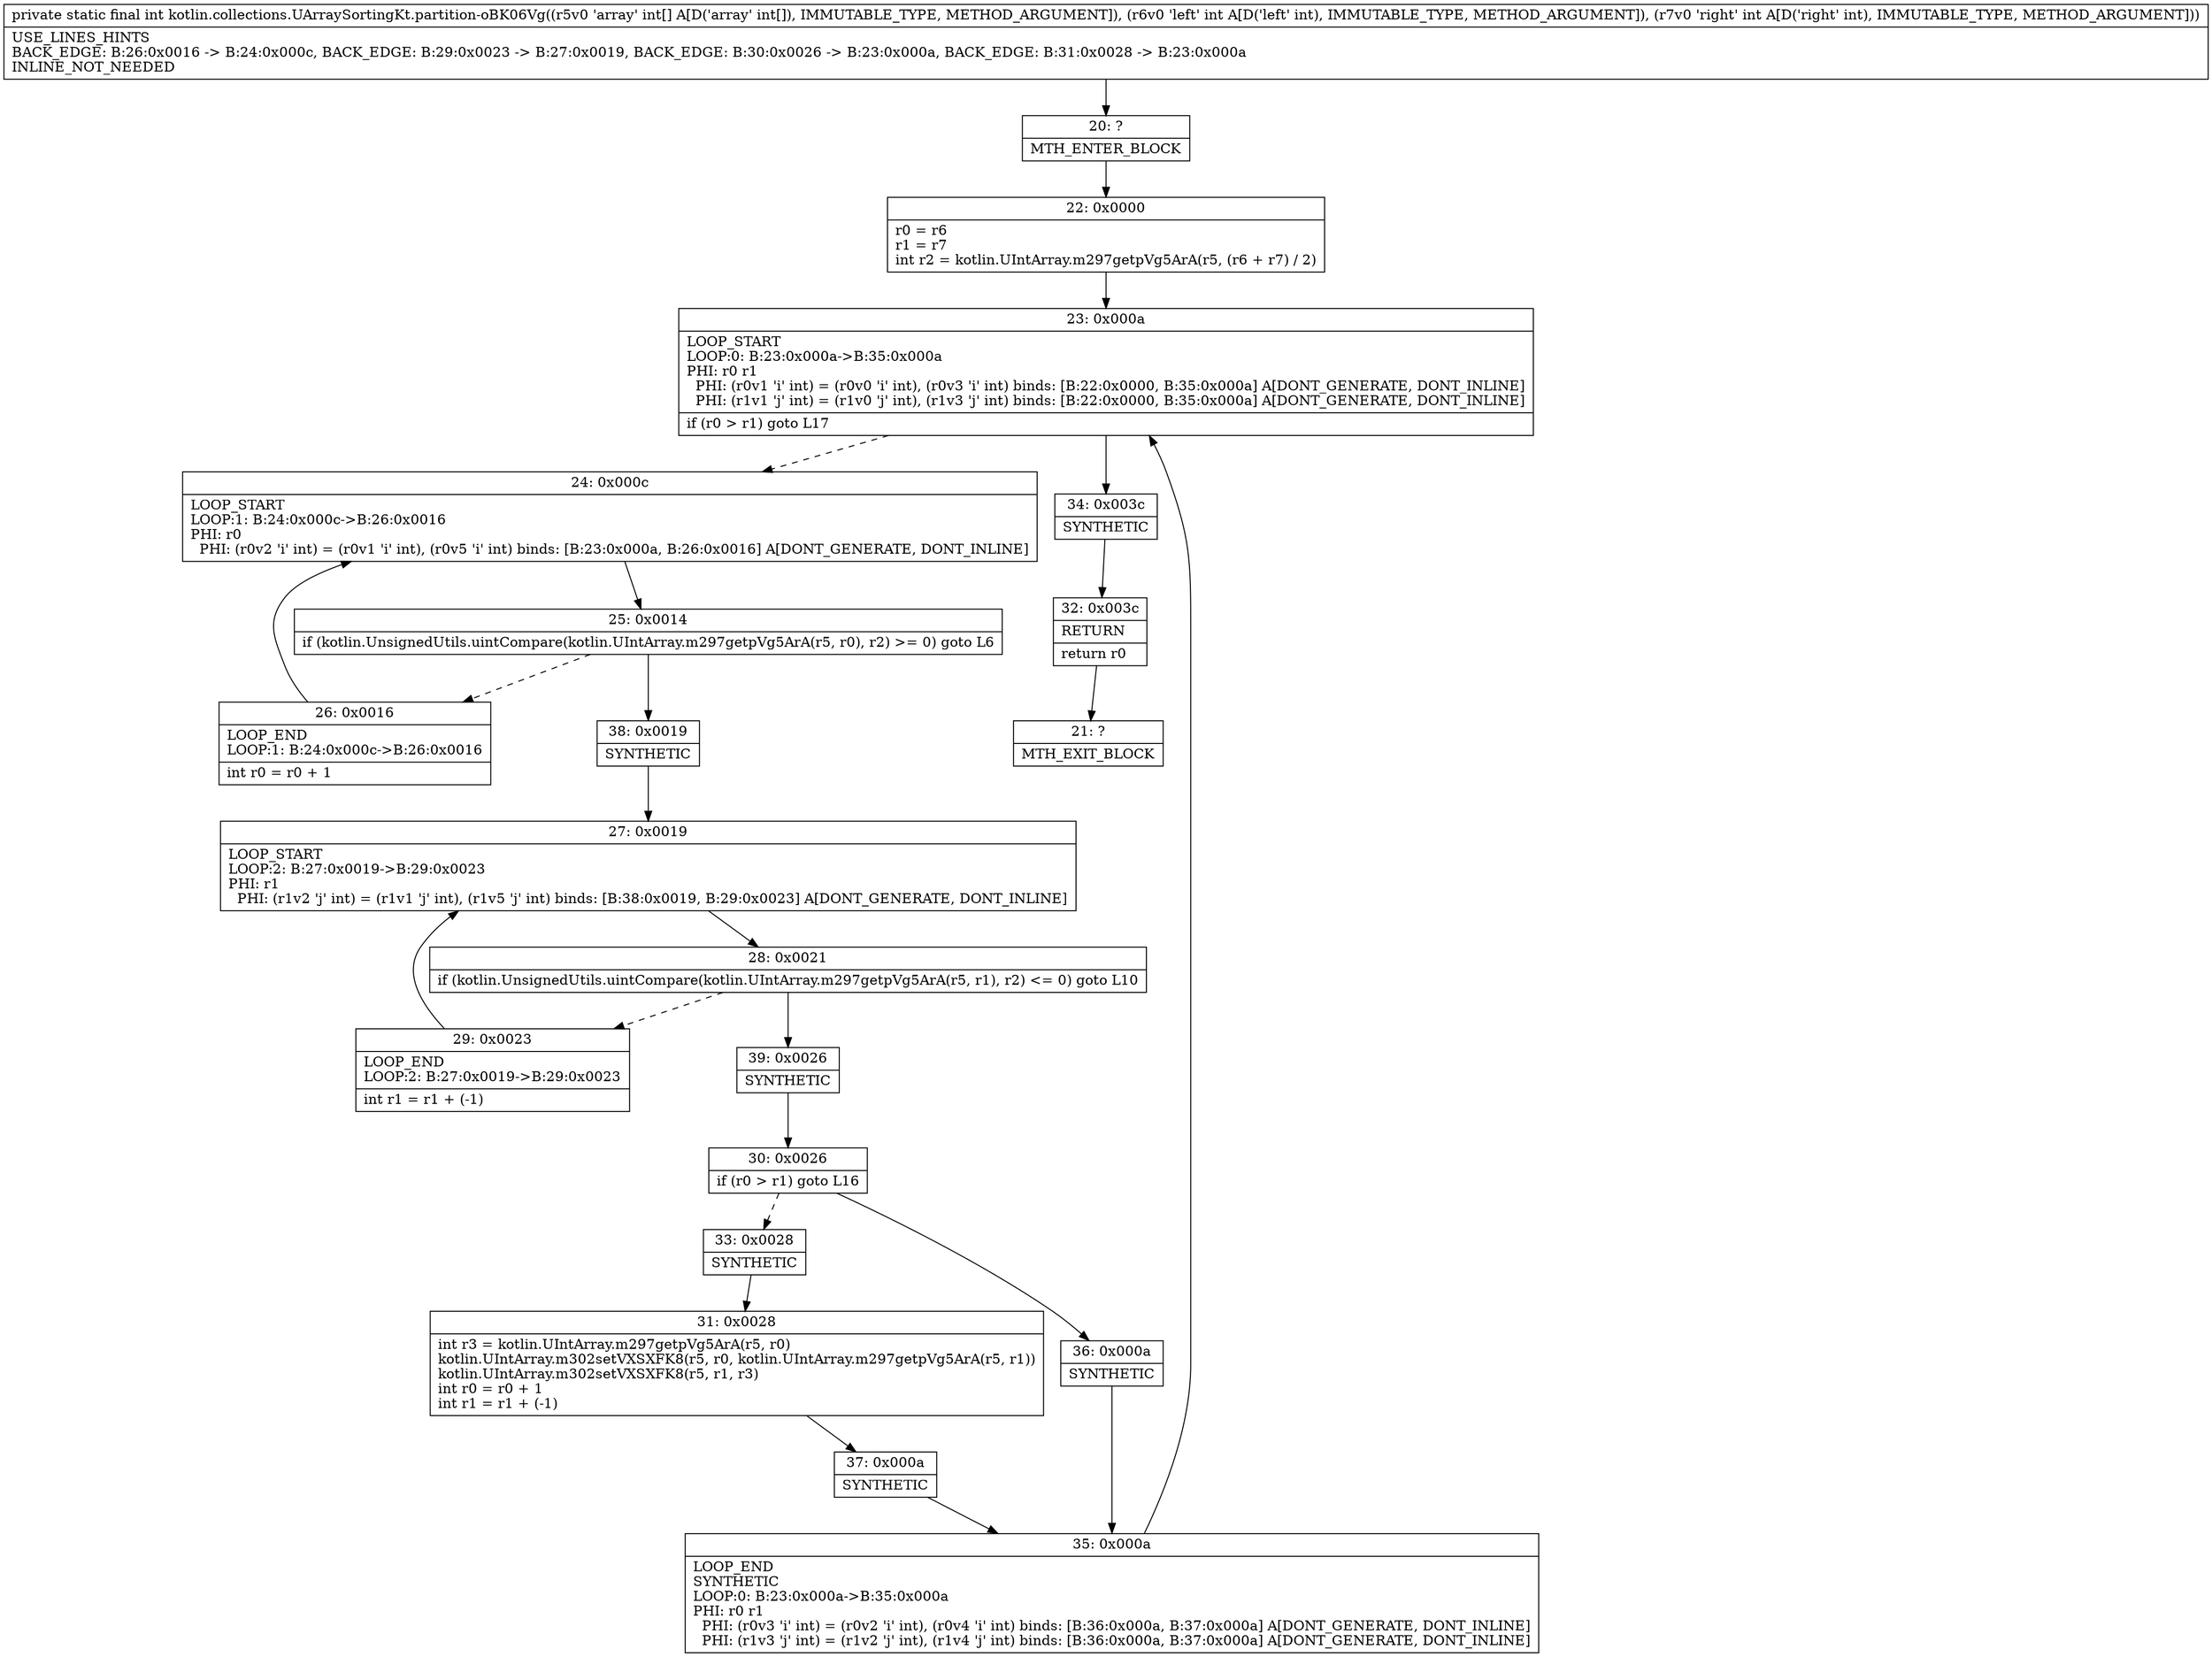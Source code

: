 digraph "CFG forkotlin.collections.UArraySortingKt.partition\-oBK06Vg([III)I" {
Node_20 [shape=record,label="{20\:\ ?|MTH_ENTER_BLOCK\l}"];
Node_22 [shape=record,label="{22\:\ 0x0000|r0 = r6\lr1 = r7\lint r2 = kotlin.UIntArray.m297getpVg5ArA(r5, (r6 + r7) \/ 2)\l}"];
Node_23 [shape=record,label="{23\:\ 0x000a|LOOP_START\lLOOP:0: B:23:0x000a\-\>B:35:0x000a\lPHI: r0 r1 \l  PHI: (r0v1 'i' int) = (r0v0 'i' int), (r0v3 'i' int) binds: [B:22:0x0000, B:35:0x000a] A[DONT_GENERATE, DONT_INLINE]\l  PHI: (r1v1 'j' int) = (r1v0 'j' int), (r1v3 'j' int) binds: [B:22:0x0000, B:35:0x000a] A[DONT_GENERATE, DONT_INLINE]\l|if (r0 \> r1) goto L17\l}"];
Node_24 [shape=record,label="{24\:\ 0x000c|LOOP_START\lLOOP:1: B:24:0x000c\-\>B:26:0x0016\lPHI: r0 \l  PHI: (r0v2 'i' int) = (r0v1 'i' int), (r0v5 'i' int) binds: [B:23:0x000a, B:26:0x0016] A[DONT_GENERATE, DONT_INLINE]\l}"];
Node_25 [shape=record,label="{25\:\ 0x0014|if (kotlin.UnsignedUtils.uintCompare(kotlin.UIntArray.m297getpVg5ArA(r5, r0), r2) \>= 0) goto L6\l}"];
Node_26 [shape=record,label="{26\:\ 0x0016|LOOP_END\lLOOP:1: B:24:0x000c\-\>B:26:0x0016\l|int r0 = r0 + 1\l}"];
Node_38 [shape=record,label="{38\:\ 0x0019|SYNTHETIC\l}"];
Node_27 [shape=record,label="{27\:\ 0x0019|LOOP_START\lLOOP:2: B:27:0x0019\-\>B:29:0x0023\lPHI: r1 \l  PHI: (r1v2 'j' int) = (r1v1 'j' int), (r1v5 'j' int) binds: [B:38:0x0019, B:29:0x0023] A[DONT_GENERATE, DONT_INLINE]\l}"];
Node_28 [shape=record,label="{28\:\ 0x0021|if (kotlin.UnsignedUtils.uintCompare(kotlin.UIntArray.m297getpVg5ArA(r5, r1), r2) \<= 0) goto L10\l}"];
Node_29 [shape=record,label="{29\:\ 0x0023|LOOP_END\lLOOP:2: B:27:0x0019\-\>B:29:0x0023\l|int r1 = r1 + (\-1)\l}"];
Node_39 [shape=record,label="{39\:\ 0x0026|SYNTHETIC\l}"];
Node_30 [shape=record,label="{30\:\ 0x0026|if (r0 \> r1) goto L16\l}"];
Node_33 [shape=record,label="{33\:\ 0x0028|SYNTHETIC\l}"];
Node_31 [shape=record,label="{31\:\ 0x0028|int r3 = kotlin.UIntArray.m297getpVg5ArA(r5, r0)\lkotlin.UIntArray.m302setVXSXFK8(r5, r0, kotlin.UIntArray.m297getpVg5ArA(r5, r1))\lkotlin.UIntArray.m302setVXSXFK8(r5, r1, r3)\lint r0 = r0 + 1\lint r1 = r1 + (\-1)\l}"];
Node_37 [shape=record,label="{37\:\ 0x000a|SYNTHETIC\l}"];
Node_35 [shape=record,label="{35\:\ 0x000a|LOOP_END\lSYNTHETIC\lLOOP:0: B:23:0x000a\-\>B:35:0x000a\lPHI: r0 r1 \l  PHI: (r0v3 'i' int) = (r0v2 'i' int), (r0v4 'i' int) binds: [B:36:0x000a, B:37:0x000a] A[DONT_GENERATE, DONT_INLINE]\l  PHI: (r1v3 'j' int) = (r1v2 'j' int), (r1v4 'j' int) binds: [B:36:0x000a, B:37:0x000a] A[DONT_GENERATE, DONT_INLINE]\l}"];
Node_36 [shape=record,label="{36\:\ 0x000a|SYNTHETIC\l}"];
Node_34 [shape=record,label="{34\:\ 0x003c|SYNTHETIC\l}"];
Node_32 [shape=record,label="{32\:\ 0x003c|RETURN\l|return r0\l}"];
Node_21 [shape=record,label="{21\:\ ?|MTH_EXIT_BLOCK\l}"];
MethodNode[shape=record,label="{private static final int kotlin.collections.UArraySortingKt.partition\-oBK06Vg((r5v0 'array' int[] A[D('array' int[]), IMMUTABLE_TYPE, METHOD_ARGUMENT]), (r6v0 'left' int A[D('left' int), IMMUTABLE_TYPE, METHOD_ARGUMENT]), (r7v0 'right' int A[D('right' int), IMMUTABLE_TYPE, METHOD_ARGUMENT]))  | USE_LINES_HINTS\lBACK_EDGE: B:26:0x0016 \-\> B:24:0x000c, BACK_EDGE: B:29:0x0023 \-\> B:27:0x0019, BACK_EDGE: B:30:0x0026 \-\> B:23:0x000a, BACK_EDGE: B:31:0x0028 \-\> B:23:0x000a\lINLINE_NOT_NEEDED\l}"];
MethodNode -> Node_20;Node_20 -> Node_22;
Node_22 -> Node_23;
Node_23 -> Node_24[style=dashed];
Node_23 -> Node_34;
Node_24 -> Node_25;
Node_25 -> Node_26[style=dashed];
Node_25 -> Node_38;
Node_26 -> Node_24;
Node_38 -> Node_27;
Node_27 -> Node_28;
Node_28 -> Node_29[style=dashed];
Node_28 -> Node_39;
Node_29 -> Node_27;
Node_39 -> Node_30;
Node_30 -> Node_33[style=dashed];
Node_30 -> Node_36;
Node_33 -> Node_31;
Node_31 -> Node_37;
Node_37 -> Node_35;
Node_35 -> Node_23;
Node_36 -> Node_35;
Node_34 -> Node_32;
Node_32 -> Node_21;
}

